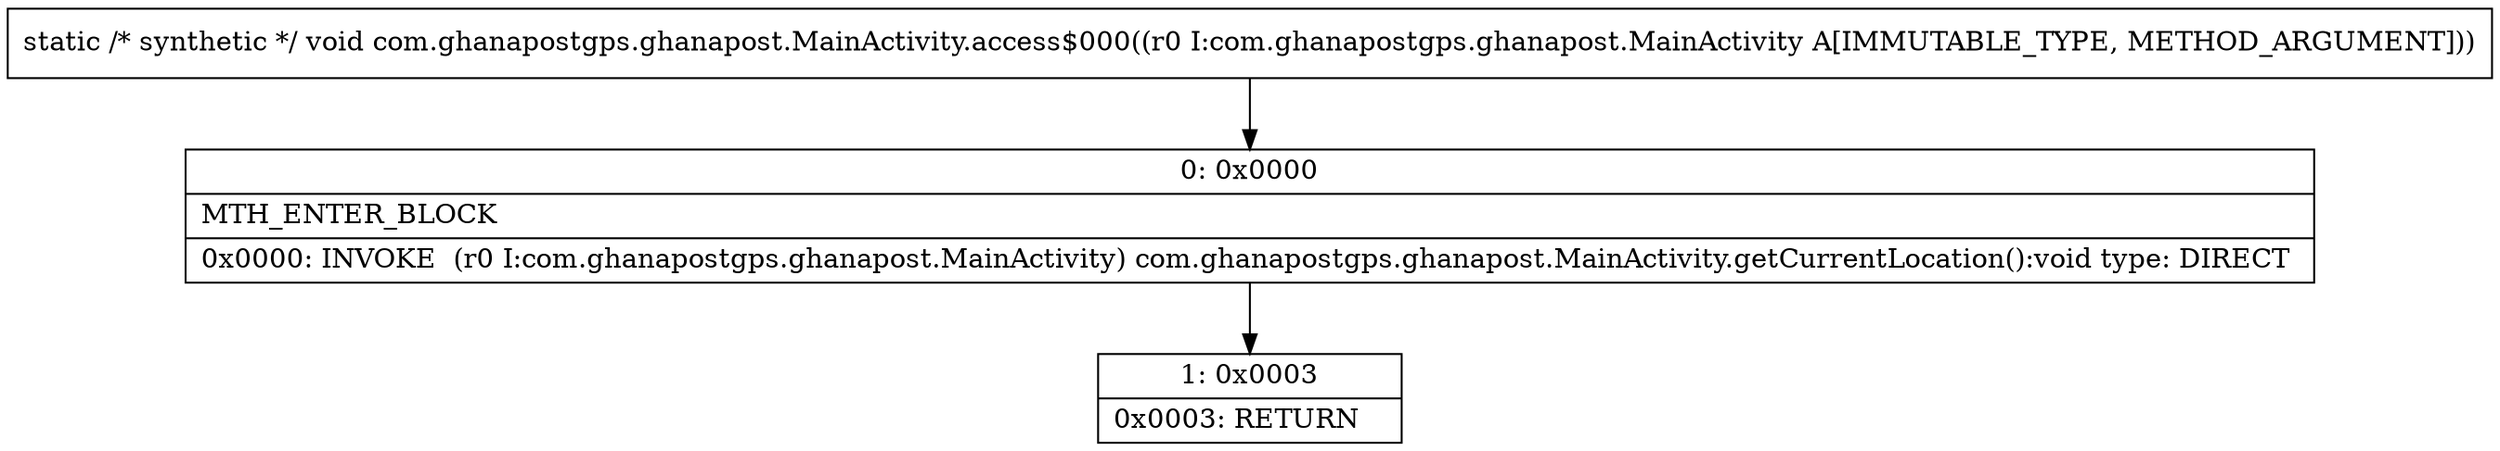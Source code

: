 digraph "CFG forcom.ghanapostgps.ghanapost.MainActivity.access$000(Lcom\/ghanapostgps\/ghanapost\/MainActivity;)V" {
Node_0 [shape=record,label="{0\:\ 0x0000|MTH_ENTER_BLOCK\l|0x0000: INVOKE  (r0 I:com.ghanapostgps.ghanapost.MainActivity) com.ghanapostgps.ghanapost.MainActivity.getCurrentLocation():void type: DIRECT \l}"];
Node_1 [shape=record,label="{1\:\ 0x0003|0x0003: RETURN   \l}"];
MethodNode[shape=record,label="{static \/* synthetic *\/ void com.ghanapostgps.ghanapost.MainActivity.access$000((r0 I:com.ghanapostgps.ghanapost.MainActivity A[IMMUTABLE_TYPE, METHOD_ARGUMENT])) }"];
MethodNode -> Node_0;
Node_0 -> Node_1;
}

